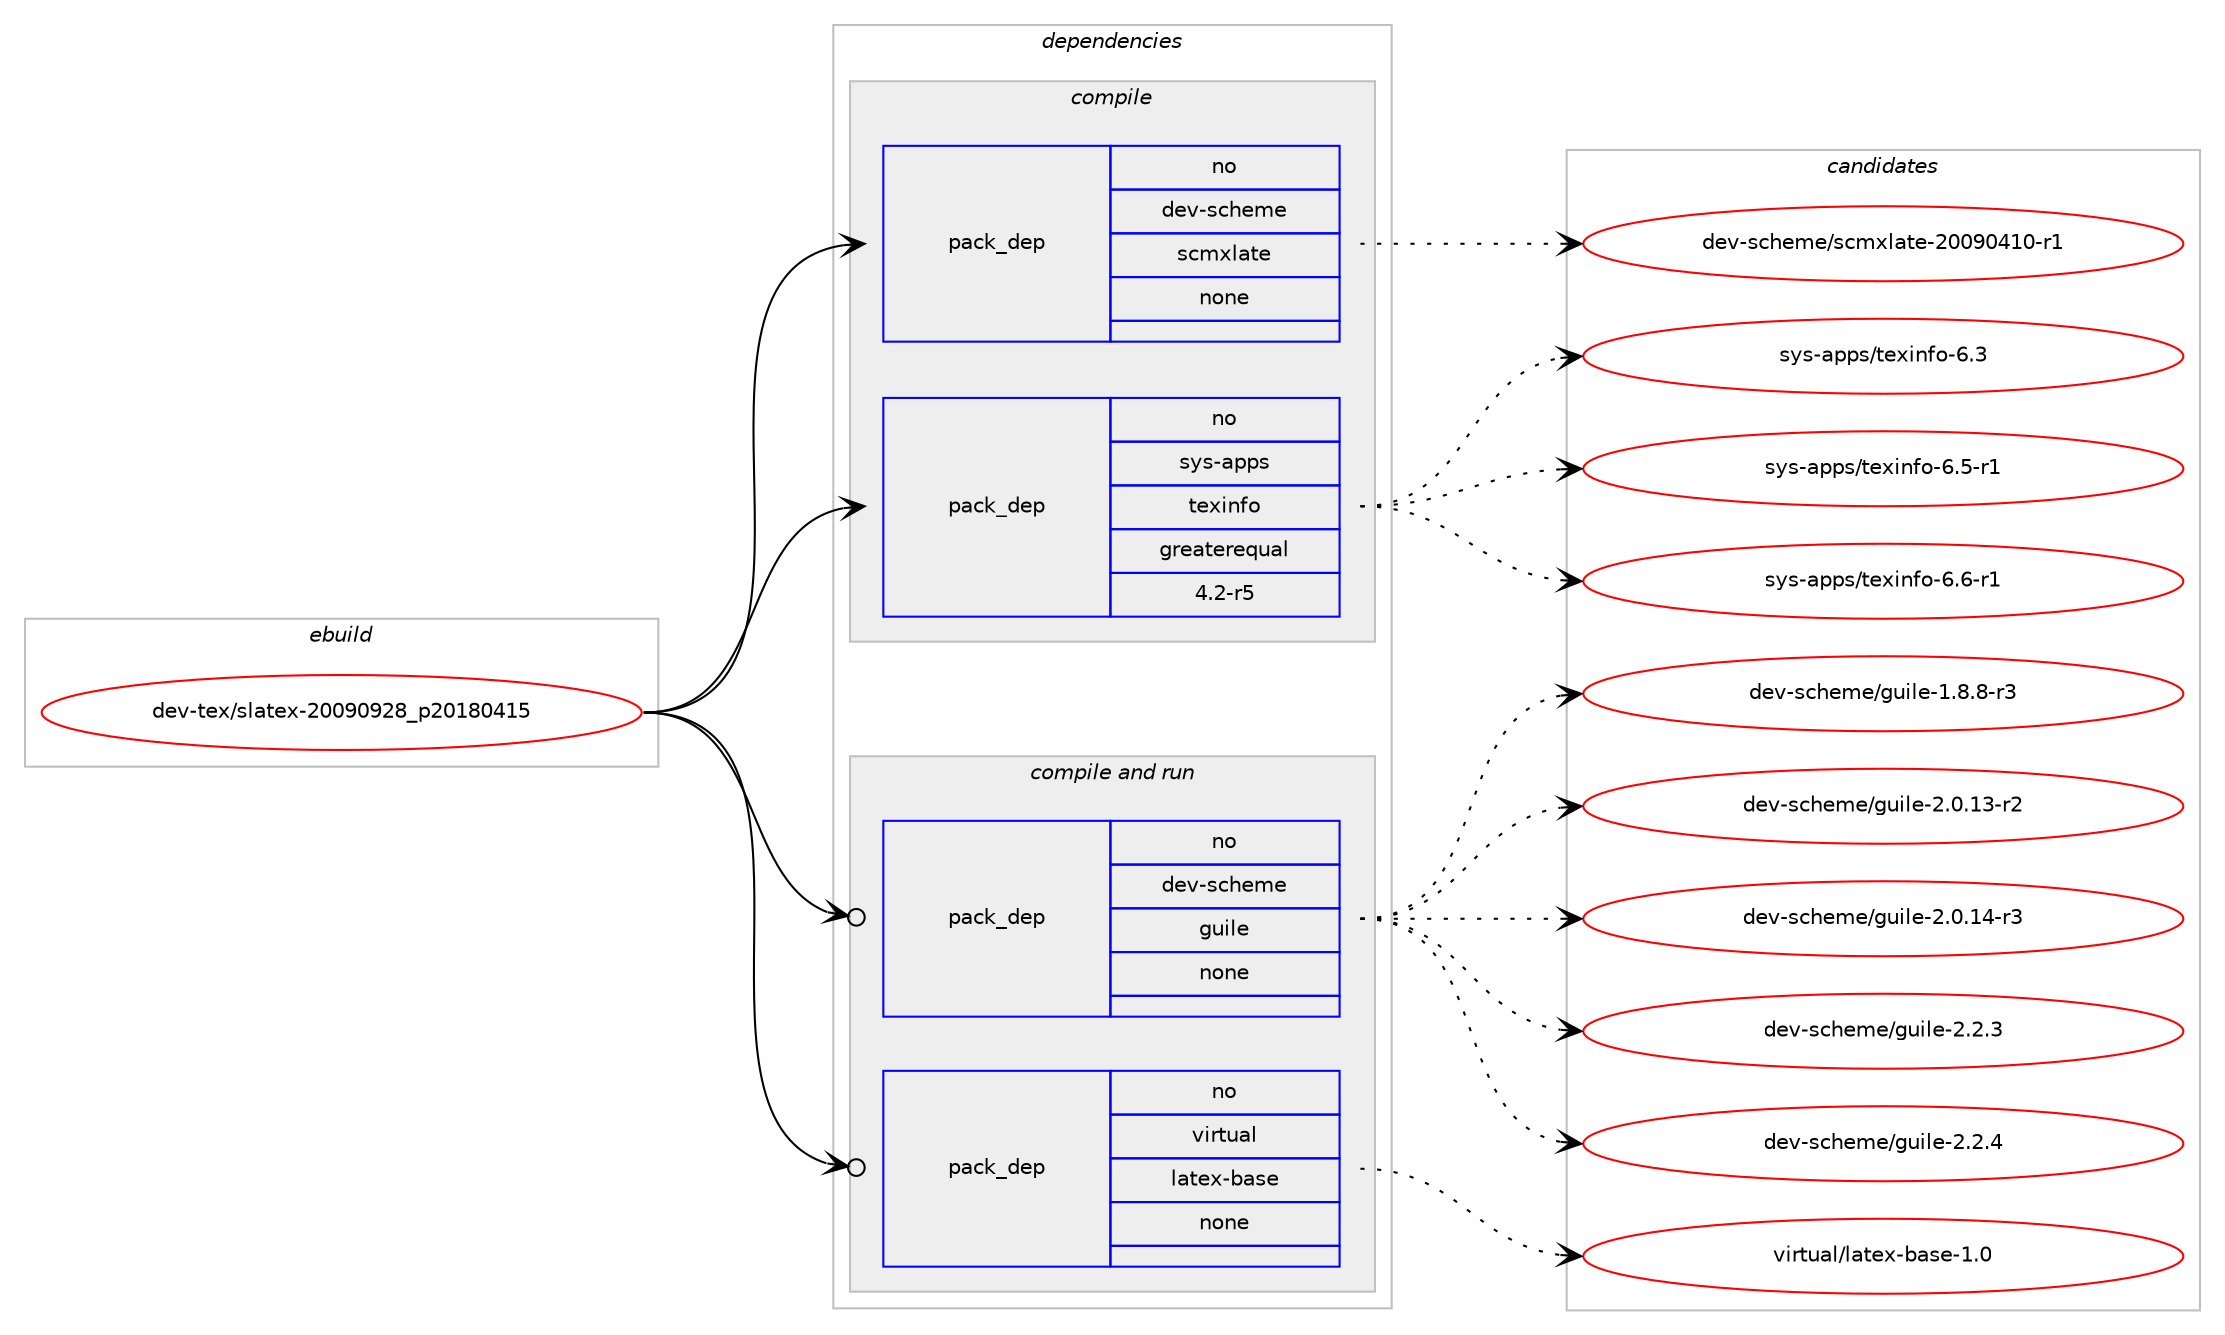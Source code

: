 digraph prolog {

# *************
# Graph options
# *************

newrank=true;
concentrate=true;
compound=true;
graph [rankdir=LR,fontname=Helvetica,fontsize=10,ranksep=1.5];#, ranksep=2.5, nodesep=0.2];
edge  [arrowhead=vee];
node  [fontname=Helvetica,fontsize=10];

# **********
# The ebuild
# **********

subgraph cluster_leftcol {
color=gray;
rank=same;
label=<<i>ebuild</i>>;
id [label="dev-tex/slatex-20090928_p20180415", color=red, width=4, href="../dev-tex/slatex-20090928_p20180415.svg"];
}

# ****************
# The dependencies
# ****************

subgraph cluster_midcol {
color=gray;
label=<<i>dependencies</i>>;
subgraph cluster_compile {
fillcolor="#eeeeee";
style=filled;
label=<<i>compile</i>>;
subgraph pack1093278 {
dependency1539889 [label=<<TABLE BORDER="0" CELLBORDER="1" CELLSPACING="0" CELLPADDING="4" WIDTH="220"><TR><TD ROWSPAN="6" CELLPADDING="30">pack_dep</TD></TR><TR><TD WIDTH="110">no</TD></TR><TR><TD>dev-scheme</TD></TR><TR><TD>scmxlate</TD></TR><TR><TD>none</TD></TR><TR><TD></TD></TR></TABLE>>, shape=none, color=blue];
}
id:e -> dependency1539889:w [weight=20,style="solid",arrowhead="vee"];
subgraph pack1093279 {
dependency1539890 [label=<<TABLE BORDER="0" CELLBORDER="1" CELLSPACING="0" CELLPADDING="4" WIDTH="220"><TR><TD ROWSPAN="6" CELLPADDING="30">pack_dep</TD></TR><TR><TD WIDTH="110">no</TD></TR><TR><TD>sys-apps</TD></TR><TR><TD>texinfo</TD></TR><TR><TD>greaterequal</TD></TR><TR><TD>4.2-r5</TD></TR></TABLE>>, shape=none, color=blue];
}
id:e -> dependency1539890:w [weight=20,style="solid",arrowhead="vee"];
}
subgraph cluster_compileandrun {
fillcolor="#eeeeee";
style=filled;
label=<<i>compile and run</i>>;
subgraph pack1093280 {
dependency1539891 [label=<<TABLE BORDER="0" CELLBORDER="1" CELLSPACING="0" CELLPADDING="4" WIDTH="220"><TR><TD ROWSPAN="6" CELLPADDING="30">pack_dep</TD></TR><TR><TD WIDTH="110">no</TD></TR><TR><TD>dev-scheme</TD></TR><TR><TD>guile</TD></TR><TR><TD>none</TD></TR><TR><TD></TD></TR></TABLE>>, shape=none, color=blue];
}
id:e -> dependency1539891:w [weight=20,style="solid",arrowhead="odotvee"];
subgraph pack1093281 {
dependency1539892 [label=<<TABLE BORDER="0" CELLBORDER="1" CELLSPACING="0" CELLPADDING="4" WIDTH="220"><TR><TD ROWSPAN="6" CELLPADDING="30">pack_dep</TD></TR><TR><TD WIDTH="110">no</TD></TR><TR><TD>virtual</TD></TR><TR><TD>latex-base</TD></TR><TR><TD>none</TD></TR><TR><TD></TD></TR></TABLE>>, shape=none, color=blue];
}
id:e -> dependency1539892:w [weight=20,style="solid",arrowhead="odotvee"];
}
subgraph cluster_run {
fillcolor="#eeeeee";
style=filled;
label=<<i>run</i>>;
}
}

# **************
# The candidates
# **************

subgraph cluster_choices {
rank=same;
color=gray;
label=<<i>candidates</i>>;

subgraph choice1093278 {
color=black;
nodesep=1;
choice10010111845115991041011091014711599109120108971161014550484857485249484511449 [label="dev-scheme/scmxlate-20090410-r1", color=red, width=4,href="../dev-scheme/scmxlate-20090410-r1.svg"];
dependency1539889:e -> choice10010111845115991041011091014711599109120108971161014550484857485249484511449:w [style=dotted,weight="100"];
}
subgraph choice1093279 {
color=black;
nodesep=1;
choice11512111545971121121154711610112010511010211145544651 [label="sys-apps/texinfo-6.3", color=red, width=4,href="../sys-apps/texinfo-6.3.svg"];
choice115121115459711211211547116101120105110102111455446534511449 [label="sys-apps/texinfo-6.5-r1", color=red, width=4,href="../sys-apps/texinfo-6.5-r1.svg"];
choice115121115459711211211547116101120105110102111455446544511449 [label="sys-apps/texinfo-6.6-r1", color=red, width=4,href="../sys-apps/texinfo-6.6-r1.svg"];
dependency1539890:e -> choice11512111545971121121154711610112010511010211145544651:w [style=dotted,weight="100"];
dependency1539890:e -> choice115121115459711211211547116101120105110102111455446534511449:w [style=dotted,weight="100"];
dependency1539890:e -> choice115121115459711211211547116101120105110102111455446544511449:w [style=dotted,weight="100"];
}
subgraph choice1093280 {
color=black;
nodesep=1;
choice1001011184511599104101109101471031171051081014549465646564511451 [label="dev-scheme/guile-1.8.8-r3", color=red, width=4,href="../dev-scheme/guile-1.8.8-r3.svg"];
choice100101118451159910410110910147103117105108101455046484649514511450 [label="dev-scheme/guile-2.0.13-r2", color=red, width=4,href="../dev-scheme/guile-2.0.13-r2.svg"];
choice100101118451159910410110910147103117105108101455046484649524511451 [label="dev-scheme/guile-2.0.14-r3", color=red, width=4,href="../dev-scheme/guile-2.0.14-r3.svg"];
choice100101118451159910410110910147103117105108101455046504651 [label="dev-scheme/guile-2.2.3", color=red, width=4,href="../dev-scheme/guile-2.2.3.svg"];
choice100101118451159910410110910147103117105108101455046504652 [label="dev-scheme/guile-2.2.4", color=red, width=4,href="../dev-scheme/guile-2.2.4.svg"];
dependency1539891:e -> choice1001011184511599104101109101471031171051081014549465646564511451:w [style=dotted,weight="100"];
dependency1539891:e -> choice100101118451159910410110910147103117105108101455046484649514511450:w [style=dotted,weight="100"];
dependency1539891:e -> choice100101118451159910410110910147103117105108101455046484649524511451:w [style=dotted,weight="100"];
dependency1539891:e -> choice100101118451159910410110910147103117105108101455046504651:w [style=dotted,weight="100"];
dependency1539891:e -> choice100101118451159910410110910147103117105108101455046504652:w [style=dotted,weight="100"];
}
subgraph choice1093281 {
color=black;
nodesep=1;
choice11810511411611797108471089711610112045989711510145494648 [label="virtual/latex-base-1.0", color=red, width=4,href="../virtual/latex-base-1.0.svg"];
dependency1539892:e -> choice11810511411611797108471089711610112045989711510145494648:w [style=dotted,weight="100"];
}
}

}
